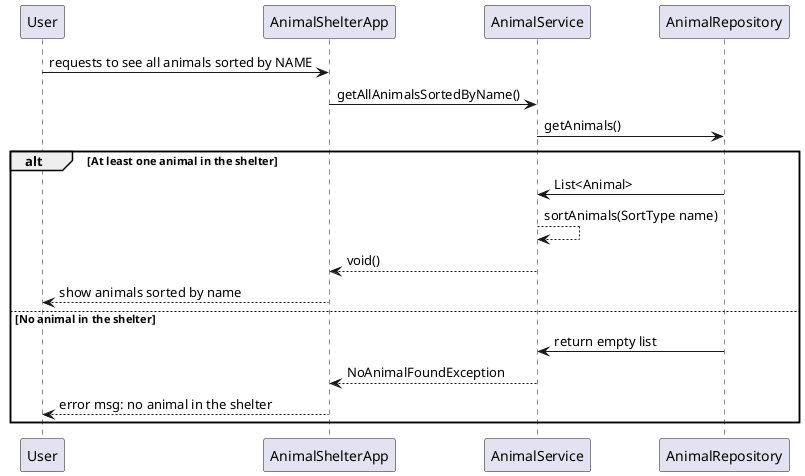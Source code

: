 @startuml

User -> AnimalShelterApp : requests to see all animals sorted by NAME
AnimalShelterApp -> AnimalService : getAllAnimalsSortedByName()
AnimalService -> AnimalRepository : getAnimals()
alt At least one animal in the shelter
AnimalService <- AnimalRepository : List<Animal>
AnimalService  --> AnimalService : sortAnimals(SortType name)
AnimalService  --> AnimalShelterApp : void()
User <-- AnimalShelterApp : show animals sorted by name
else No animal in the shelter
AnimalService <- AnimalRepository : return empty list
AnimalShelterApp <-- AnimalService : NoAnimalFoundException
User <-- AnimalShelterApp : error msg: no animal in the shelter
end

@enduml
